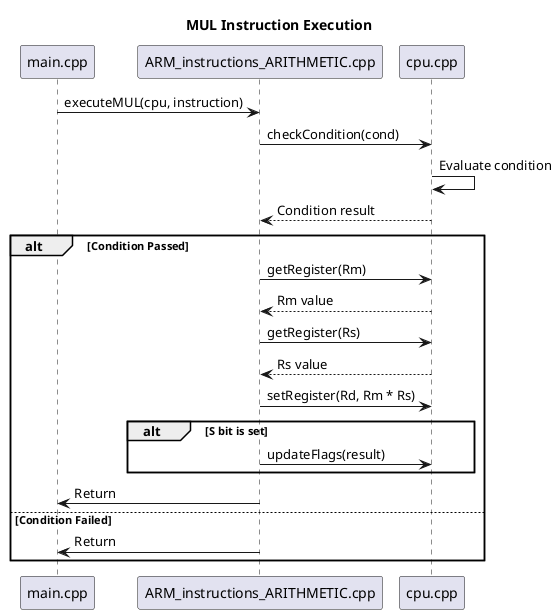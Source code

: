 @startuml

title MUL Instruction Execution

participant "main.cpp" as Main
participant "ARM_instructions_ARITHMETIC.cpp" as ARITH
participant "cpu.cpp" as CPU

Main -> ARITH: executeMUL(cpu, instruction)
ARITH -> CPU: checkCondition(cond)
CPU -> CPU: Evaluate condition
CPU --> ARITH: Condition result
alt Condition Passed
    ARITH -> CPU: getRegister(Rm)
    CPU --> ARITH: Rm value
    ARITH -> CPU: getRegister(Rs)
    CPU --> ARITH: Rs value
    ARITH -> CPU: setRegister(Rd, Rm * Rs)
    alt S bit is set
        ARITH -> CPU: updateFlags(result)
    end
    ARITH -> Main: Return
else Condition Failed
    ARITH -> Main: Return
end

@enduml
